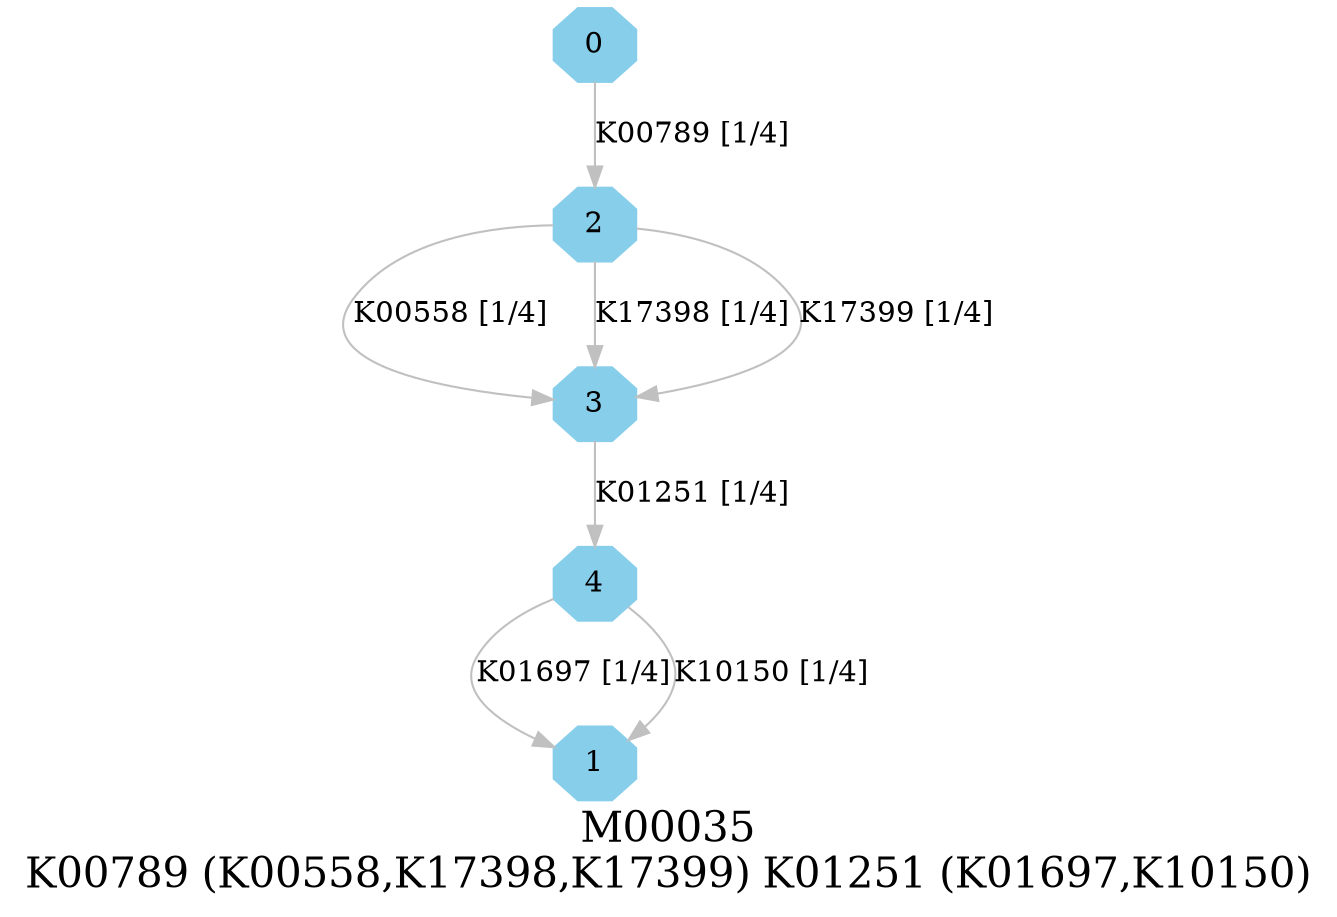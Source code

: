 digraph G {
graph [label="M00035
K00789 (K00558,K17398,K17399) K01251 (K01697,K10150)",fontsize=20];
node [shape=box,style=filled];
edge [len=3,color=grey];
{node [width=.3,height=.3,shape=octagon,style=filled,color=skyblue] 0 1 2 3 4 }
0 -> 2 [label="K00789 [1/4]"];
2 -> 3 [label="K00558 [1/4]"];
2 -> 3 [label="K17398 [1/4]"];
2 -> 3 [label="K17399 [1/4]"];
3 -> 4 [label="K01251 [1/4]"];
4 -> 1 [label="K01697 [1/4]"];
4 -> 1 [label="K10150 [1/4]"];
}